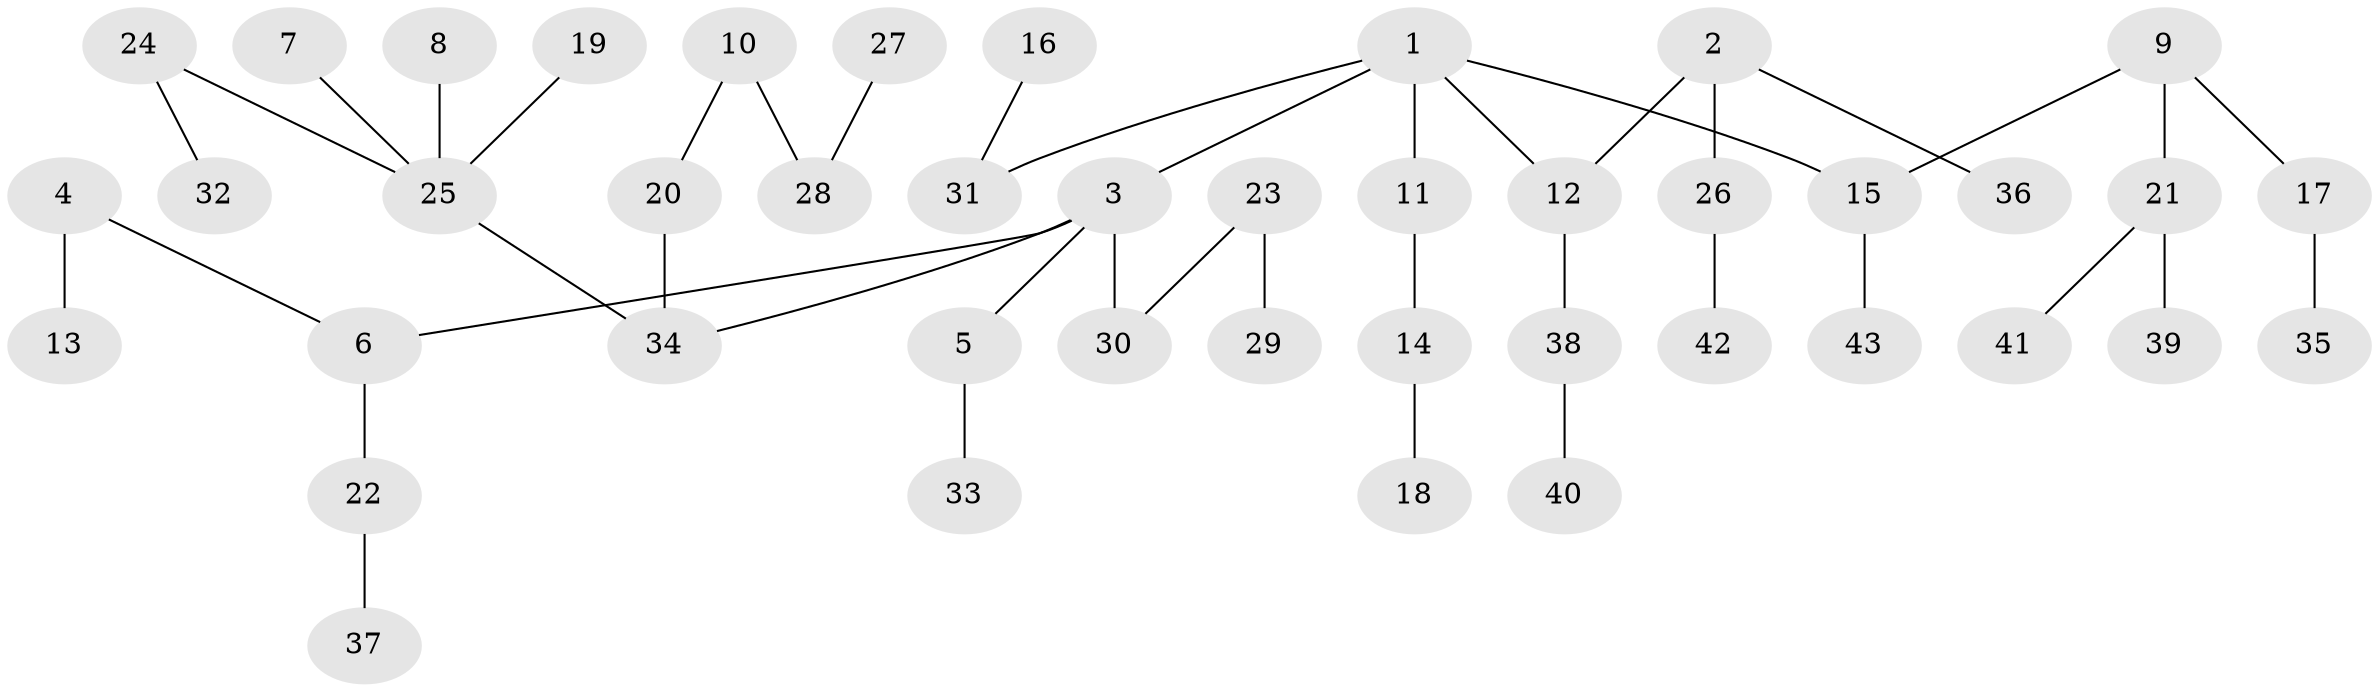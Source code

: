 // original degree distribution, {5: 0.047058823529411764, 4: 0.047058823529411764, 3: 0.17647058823529413, 2: 0.2235294117647059, 7: 0.011764705882352941, 1: 0.49411764705882355}
// Generated by graph-tools (version 1.1) at 2025/02/03/09/25 03:02:19]
// undirected, 43 vertices, 42 edges
graph export_dot {
graph [start="1"]
  node [color=gray90,style=filled];
  1;
  2;
  3;
  4;
  5;
  6;
  7;
  8;
  9;
  10;
  11;
  12;
  13;
  14;
  15;
  16;
  17;
  18;
  19;
  20;
  21;
  22;
  23;
  24;
  25;
  26;
  27;
  28;
  29;
  30;
  31;
  32;
  33;
  34;
  35;
  36;
  37;
  38;
  39;
  40;
  41;
  42;
  43;
  1 -- 3 [weight=1.0];
  1 -- 11 [weight=1.0];
  1 -- 12 [weight=1.0];
  1 -- 15 [weight=1.0];
  1 -- 31 [weight=1.0];
  2 -- 12 [weight=1.0];
  2 -- 26 [weight=1.0];
  2 -- 36 [weight=1.0];
  3 -- 5 [weight=1.0];
  3 -- 6 [weight=1.0];
  3 -- 30 [weight=1.0];
  3 -- 34 [weight=1.0];
  4 -- 6 [weight=1.0];
  4 -- 13 [weight=1.0];
  5 -- 33 [weight=1.0];
  6 -- 22 [weight=1.0];
  7 -- 25 [weight=1.0];
  8 -- 25 [weight=1.0];
  9 -- 15 [weight=1.0];
  9 -- 17 [weight=1.0];
  9 -- 21 [weight=1.0];
  10 -- 20 [weight=1.0];
  10 -- 28 [weight=1.0];
  11 -- 14 [weight=1.0];
  12 -- 38 [weight=1.0];
  14 -- 18 [weight=1.0];
  15 -- 43 [weight=1.0];
  16 -- 31 [weight=1.0];
  17 -- 35 [weight=1.0];
  19 -- 25 [weight=1.0];
  20 -- 34 [weight=1.0];
  21 -- 39 [weight=1.0];
  21 -- 41 [weight=1.0];
  22 -- 37 [weight=1.0];
  23 -- 29 [weight=1.0];
  23 -- 30 [weight=1.0];
  24 -- 25 [weight=1.0];
  24 -- 32 [weight=1.0];
  25 -- 34 [weight=1.0];
  26 -- 42 [weight=1.0];
  27 -- 28 [weight=1.0];
  38 -- 40 [weight=1.0];
}
